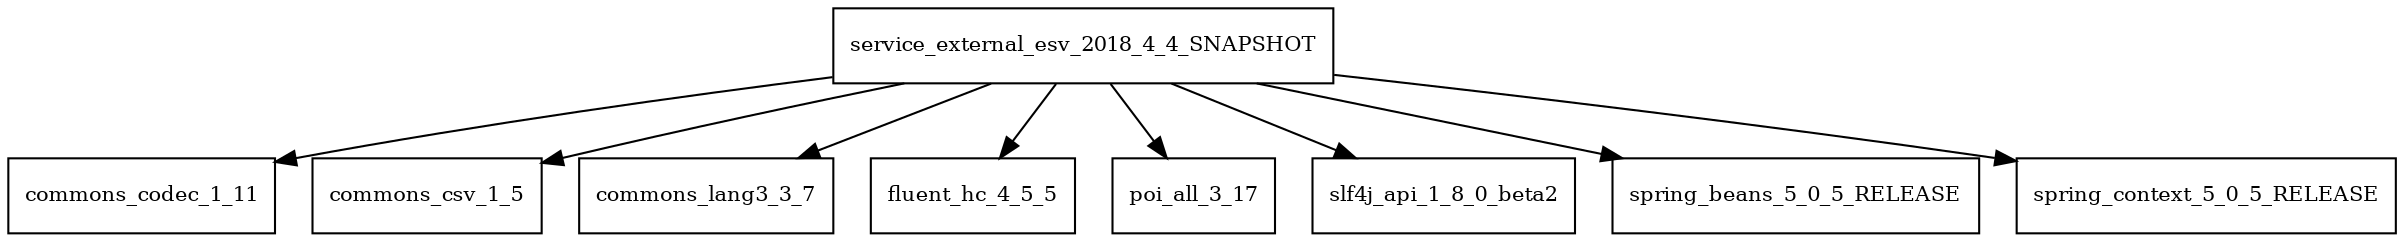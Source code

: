 digraph service_external_esv_2018_4_4_SNAPSHOT_dependencies {
  node [shape = box, fontsize=10.0];
  service_external_esv_2018_4_4_SNAPSHOT -> commons_codec_1_11;
  service_external_esv_2018_4_4_SNAPSHOT -> commons_csv_1_5;
  service_external_esv_2018_4_4_SNAPSHOT -> commons_lang3_3_7;
  service_external_esv_2018_4_4_SNAPSHOT -> fluent_hc_4_5_5;
  service_external_esv_2018_4_4_SNAPSHOT -> poi_all_3_17;
  service_external_esv_2018_4_4_SNAPSHOT -> slf4j_api_1_8_0_beta2;
  service_external_esv_2018_4_4_SNAPSHOT -> spring_beans_5_0_5_RELEASE;
  service_external_esv_2018_4_4_SNAPSHOT -> spring_context_5_0_5_RELEASE;
}
